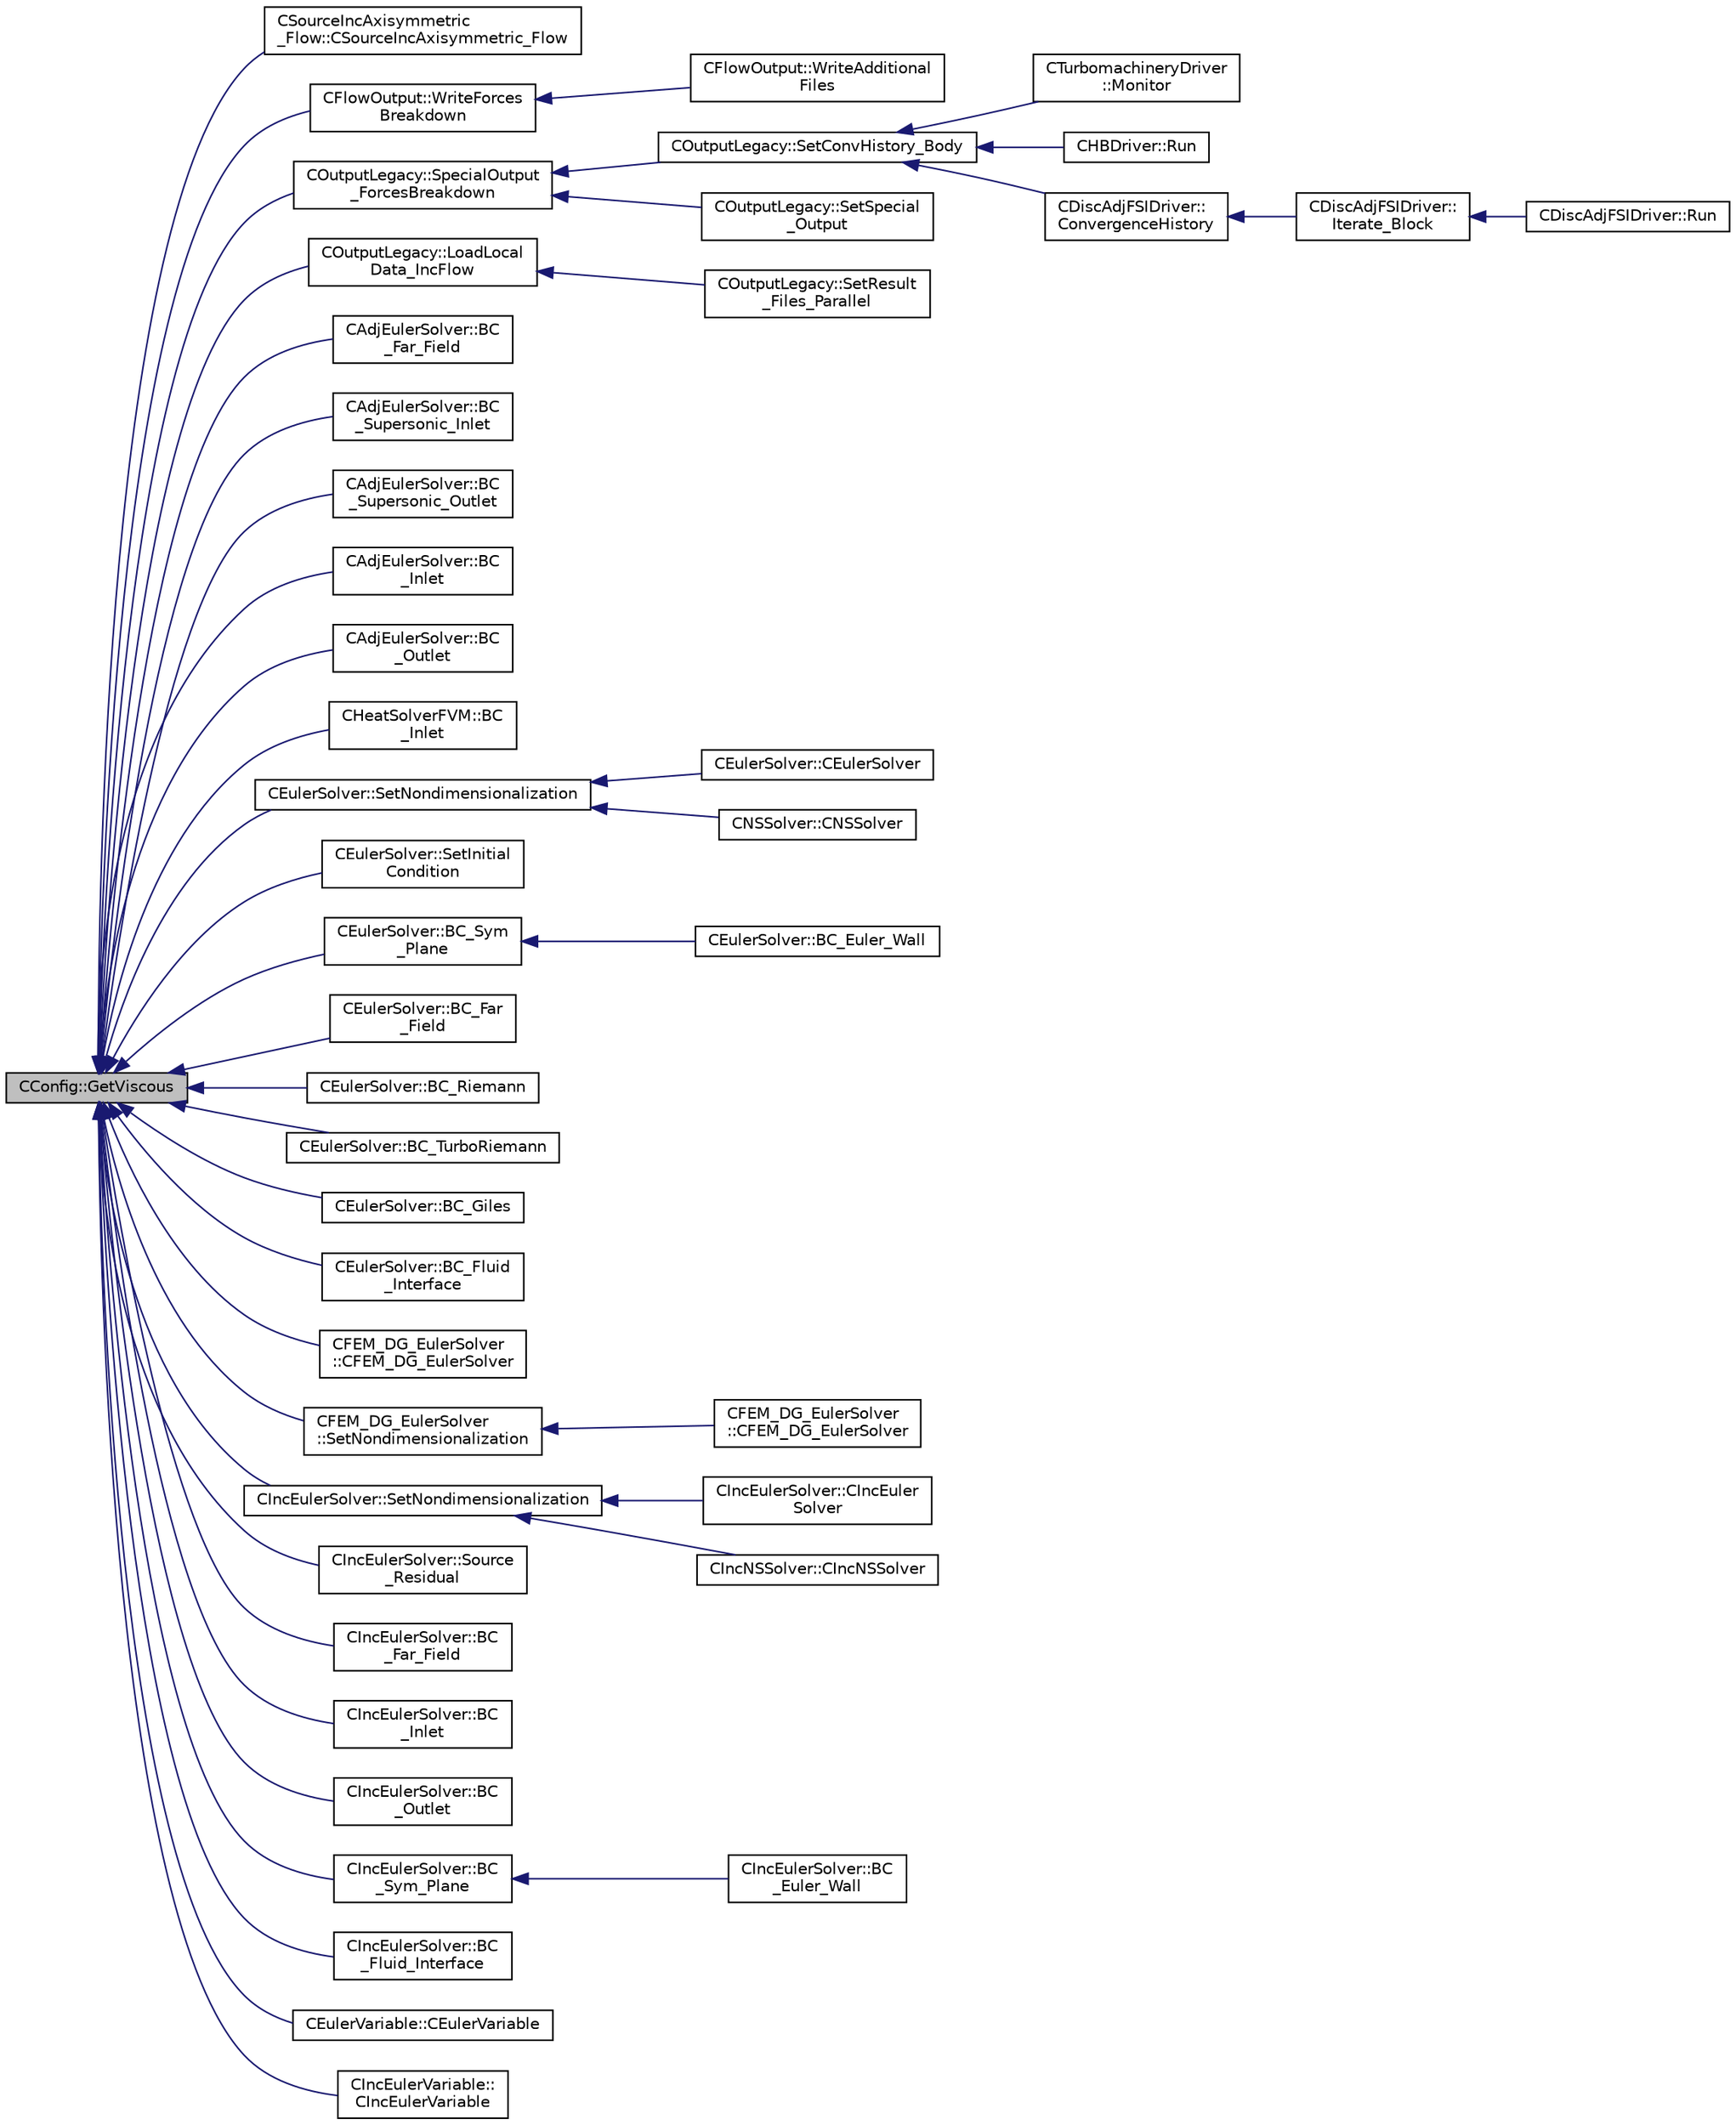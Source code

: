 digraph "CConfig::GetViscous"
{
  edge [fontname="Helvetica",fontsize="10",labelfontname="Helvetica",labelfontsize="10"];
  node [fontname="Helvetica",fontsize="10",shape=record];
  rankdir="LR";
  Node13511 [label="CConfig::GetViscous",height=0.2,width=0.4,color="black", fillcolor="grey75", style="filled", fontcolor="black"];
  Node13511 -> Node13512 [dir="back",color="midnightblue",fontsize="10",style="solid",fontname="Helvetica"];
  Node13512 [label="CSourceIncAxisymmetric\l_Flow::CSourceIncAxisymmetric_Flow",height=0.2,width=0.4,color="black", fillcolor="white", style="filled",URL="$class_c_source_inc_axisymmetric___flow.html#a5d6e7965a28c69930bec109fd5f99cb8",tooltip="Constructor of the class. "];
  Node13511 -> Node13513 [dir="back",color="midnightblue",fontsize="10",style="solid",fontname="Helvetica"];
  Node13513 [label="CFlowOutput::WriteForces\lBreakdown",height=0.2,width=0.4,color="black", fillcolor="white", style="filled",URL="$class_c_flow_output.html#afacedef2006aa6fcf8c9a312b5f4430c",tooltip="Write the forces breakdown file. "];
  Node13513 -> Node13514 [dir="back",color="midnightblue",fontsize="10",style="solid",fontname="Helvetica"];
  Node13514 [label="CFlowOutput::WriteAdditional\lFiles",height=0.2,width=0.4,color="black", fillcolor="white", style="filled",URL="$class_c_flow_output.html#aaac3fb7b2575967b157c306065ab1ea8",tooltip="Write any additional files defined for the current solver. "];
  Node13511 -> Node13515 [dir="back",color="midnightblue",fontsize="10",style="solid",fontname="Helvetica"];
  Node13515 [label="COutputLegacy::SpecialOutput\l_ForcesBreakdown",height=0.2,width=0.4,color="black", fillcolor="white", style="filled",URL="$class_c_output_legacy.html#ab1ca98c0c4b16e9b75f06744e10d47c8",tooltip="Write the history file and the convergence on the screen for serial computations. ..."];
  Node13515 -> Node13516 [dir="back",color="midnightblue",fontsize="10",style="solid",fontname="Helvetica"];
  Node13516 [label="COutputLegacy::SetConvHistory_Body",height=0.2,width=0.4,color="black", fillcolor="white", style="filled",URL="$class_c_output_legacy.html#a217cc0d778a3828499189a9debee47c6",tooltip="Write the history file and the convergence on the screen for serial computations. ..."];
  Node13516 -> Node13517 [dir="back",color="midnightblue",fontsize="10",style="solid",fontname="Helvetica"];
  Node13517 [label="CTurbomachineryDriver\l::Monitor",height=0.2,width=0.4,color="black", fillcolor="white", style="filled",URL="$class_c_turbomachinery_driver.html#a41d7b50bbacef68eb5436293ebb2da4f",tooltip="Monitor the computation. "];
  Node13516 -> Node13518 [dir="back",color="midnightblue",fontsize="10",style="solid",fontname="Helvetica"];
  Node13518 [label="CHBDriver::Run",height=0.2,width=0.4,color="black", fillcolor="white", style="filled",URL="$class_c_h_b_driver.html#a98c0448a8e0404845ee54e25b62eaea9",tooltip="Run a single iteration of a Harmonic Balance problem. "];
  Node13516 -> Node13519 [dir="back",color="midnightblue",fontsize="10",style="solid",fontname="Helvetica"];
  Node13519 [label="CDiscAdjFSIDriver::\lConvergenceHistory",height=0.2,width=0.4,color="black", fillcolor="white", style="filled",URL="$class_c_disc_adj_f_s_i_driver.html#a139dfa2442613879f2b15f28a09c2bd5",tooltip="Output the convergence history. "];
  Node13519 -> Node13520 [dir="back",color="midnightblue",fontsize="10",style="solid",fontname="Helvetica"];
  Node13520 [label="CDiscAdjFSIDriver::\lIterate_Block",height=0.2,width=0.4,color="black", fillcolor="white", style="filled",URL="$class_c_disc_adj_f_s_i_driver.html#a84949f139fa795b7d34d6ff77e82eb5c",tooltip="Iterate a certain block for adjoint FSI - may be the whole set of variables or independent and subite..."];
  Node13520 -> Node13521 [dir="back",color="midnightblue",fontsize="10",style="solid",fontname="Helvetica"];
  Node13521 [label="CDiscAdjFSIDriver::Run",height=0.2,width=0.4,color="black", fillcolor="white", style="filled",URL="$class_c_disc_adj_f_s_i_driver.html#a2e965d6e9c4dcfc296077cae225cab21",tooltip="Run a Discrete Adjoint iteration for the FSI problem. "];
  Node13515 -> Node13522 [dir="back",color="midnightblue",fontsize="10",style="solid",fontname="Helvetica"];
  Node13522 [label="COutputLegacy::SetSpecial\l_Output",height=0.2,width=0.4,color="black", fillcolor="white", style="filled",URL="$class_c_output_legacy.html#ab087aa06a268f2a2b96ead0cd32c0c41",tooltip="Writes the special output files. "];
  Node13511 -> Node13523 [dir="back",color="midnightblue",fontsize="10",style="solid",fontname="Helvetica"];
  Node13523 [label="COutputLegacy::LoadLocal\lData_IncFlow",height=0.2,width=0.4,color="black", fillcolor="white", style="filled",URL="$class_c_output_legacy.html#a2d955089c8894a2eb795970f06e7900d",tooltip="Load the desired solution data into a structure used for parallel reordering and output file writing ..."];
  Node13523 -> Node13524 [dir="back",color="midnightblue",fontsize="10",style="solid",fontname="Helvetica"];
  Node13524 [label="COutputLegacy::SetResult\l_Files_Parallel",height=0.2,width=0.4,color="black", fillcolor="white", style="filled",URL="$class_c_output_legacy.html#a9e7832982d8237df4df455b027fd203b",tooltip="Writes and organizes the all the output files, except the history one, for parallel computations..."];
  Node13511 -> Node13525 [dir="back",color="midnightblue",fontsize="10",style="solid",fontname="Helvetica"];
  Node13525 [label="CAdjEulerSolver::BC\l_Far_Field",height=0.2,width=0.4,color="black", fillcolor="white", style="filled",URL="$class_c_adj_euler_solver.html#a67685dedf5d4651cb25fbf3fc0440d24",tooltip="Impose the boundary condition to the far field using characteristics. "];
  Node13511 -> Node13526 [dir="back",color="midnightblue",fontsize="10",style="solid",fontname="Helvetica"];
  Node13526 [label="CAdjEulerSolver::BC\l_Supersonic_Inlet",height=0.2,width=0.4,color="black", fillcolor="white", style="filled",URL="$class_c_adj_euler_solver.html#ab5c6ba919fde8e3e473f485bb06b2e9c",tooltip="Impose the supersonic inlet boundary condition. "];
  Node13511 -> Node13527 [dir="back",color="midnightblue",fontsize="10",style="solid",fontname="Helvetica"];
  Node13527 [label="CAdjEulerSolver::BC\l_Supersonic_Outlet",height=0.2,width=0.4,color="black", fillcolor="white", style="filled",URL="$class_c_adj_euler_solver.html#a58543ab410a218129586869573316437",tooltip="Impose the supersonic outlet boundary condition. "];
  Node13511 -> Node13528 [dir="back",color="midnightblue",fontsize="10",style="solid",fontname="Helvetica"];
  Node13528 [label="CAdjEulerSolver::BC\l_Inlet",height=0.2,width=0.4,color="black", fillcolor="white", style="filled",URL="$class_c_adj_euler_solver.html#a29398c2203511586508ff9d43e894e41",tooltip="Impose the inlet boundary condition. "];
  Node13511 -> Node13529 [dir="back",color="midnightblue",fontsize="10",style="solid",fontname="Helvetica"];
  Node13529 [label="CAdjEulerSolver::BC\l_Outlet",height=0.2,width=0.4,color="black", fillcolor="white", style="filled",URL="$class_c_adj_euler_solver.html#a0b3408be5adebd52b79bd3c5227cbe9d",tooltip="Impose the outlet boundary condition. "];
  Node13511 -> Node13530 [dir="back",color="midnightblue",fontsize="10",style="solid",fontname="Helvetica"];
  Node13530 [label="CHeatSolverFVM::BC\l_Inlet",height=0.2,width=0.4,color="black", fillcolor="white", style="filled",URL="$class_c_heat_solver_f_v_m.html#a3b0b87693870e1b9cf5a16aa644aae8d",tooltip="Impose the inlet boundary condition. "];
  Node13511 -> Node13531 [dir="back",color="midnightblue",fontsize="10",style="solid",fontname="Helvetica"];
  Node13531 [label="CEulerSolver::SetNondimensionalization",height=0.2,width=0.4,color="black", fillcolor="white", style="filled",URL="$class_c_euler_solver.html#a1c633d6e77fefb2e76308e2ba0af0c2c",tooltip="Set the solver nondimensionalization. "];
  Node13531 -> Node13532 [dir="back",color="midnightblue",fontsize="10",style="solid",fontname="Helvetica"];
  Node13532 [label="CEulerSolver::CEulerSolver",height=0.2,width=0.4,color="black", fillcolor="white", style="filled",URL="$class_c_euler_solver.html#ae1e74218b4e943111b100d7ddcbd4db9"];
  Node13531 -> Node13533 [dir="back",color="midnightblue",fontsize="10",style="solid",fontname="Helvetica"];
  Node13533 [label="CNSSolver::CNSSolver",height=0.2,width=0.4,color="black", fillcolor="white", style="filled",URL="$class_c_n_s_solver.html#a2a8ad49c42b4546696e631cf44b7788b"];
  Node13511 -> Node13534 [dir="back",color="midnightblue",fontsize="10",style="solid",fontname="Helvetica"];
  Node13534 [label="CEulerSolver::SetInitial\lCondition",height=0.2,width=0.4,color="black", fillcolor="white", style="filled",URL="$class_c_euler_solver.html#acd432e102632a115b8a1821f58b21340",tooltip="Set the initial condition for the Euler Equations. "];
  Node13511 -> Node13535 [dir="back",color="midnightblue",fontsize="10",style="solid",fontname="Helvetica"];
  Node13535 [label="CEulerSolver::BC_Sym\l_Plane",height=0.2,width=0.4,color="black", fillcolor="white", style="filled",URL="$class_c_euler_solver.html#a71ca5f93ed7a83463e87d5b4c27dc345",tooltip="Impose the symmetry boundary condition using the residual. "];
  Node13535 -> Node13536 [dir="back",color="midnightblue",fontsize="10",style="solid",fontname="Helvetica"];
  Node13536 [label="CEulerSolver::BC_Euler_Wall",height=0.2,width=0.4,color="black", fillcolor="white", style="filled",URL="$class_c_euler_solver.html#ad8509337406d93d81c7f11fbf32d0243",tooltip="Impose via the residual the Euler wall boundary condition. "];
  Node13511 -> Node13537 [dir="back",color="midnightblue",fontsize="10",style="solid",fontname="Helvetica"];
  Node13537 [label="CEulerSolver::BC_Far\l_Field",height=0.2,width=0.4,color="black", fillcolor="white", style="filled",URL="$class_c_euler_solver.html#a3cb64b1356f6c0dd43c08df012d99f01",tooltip="Impose the far-field boundary condition using characteristics. "];
  Node13511 -> Node13538 [dir="back",color="midnightblue",fontsize="10",style="solid",fontname="Helvetica"];
  Node13538 [label="CEulerSolver::BC_Riemann",height=0.2,width=0.4,color="black", fillcolor="white", style="filled",URL="$class_c_euler_solver.html#a22c21d18fa626d489db9a387234bd9d0",tooltip="Impose the boundary condition using characteristic recostruction. "];
  Node13511 -> Node13539 [dir="back",color="midnightblue",fontsize="10",style="solid",fontname="Helvetica"];
  Node13539 [label="CEulerSolver::BC_TurboRiemann",height=0.2,width=0.4,color="black", fillcolor="white", style="filled",URL="$class_c_euler_solver.html#a0066305803a18511fb89b8951f4e4866",tooltip="Impose the boundary condition using characteristic recostruction. "];
  Node13511 -> Node13540 [dir="back",color="midnightblue",fontsize="10",style="solid",fontname="Helvetica"];
  Node13540 [label="CEulerSolver::BC_Giles",height=0.2,width=0.4,color="black", fillcolor="white", style="filled",URL="$class_c_euler_solver.html#aa4c3988e3ce0c18460b5c069650c57b0",tooltip="Impose the boundary condition using characteristic recostruction. "];
  Node13511 -> Node13541 [dir="back",color="midnightblue",fontsize="10",style="solid",fontname="Helvetica"];
  Node13541 [label="CEulerSolver::BC_Fluid\l_Interface",height=0.2,width=0.4,color="black", fillcolor="white", style="filled",URL="$class_c_euler_solver.html#accb01b3402a9de5c1c23fdaef60c831f",tooltip="Impose the interface state across sliding meshes. "];
  Node13511 -> Node13542 [dir="back",color="midnightblue",fontsize="10",style="solid",fontname="Helvetica"];
  Node13542 [label="CFEM_DG_EulerSolver\l::CFEM_DG_EulerSolver",height=0.2,width=0.4,color="black", fillcolor="white", style="filled",URL="$class_c_f_e_m___d_g___euler_solver.html#a677fa998b78bd489a3f8bee0d56623dd"];
  Node13511 -> Node13543 [dir="back",color="midnightblue",fontsize="10",style="solid",fontname="Helvetica"];
  Node13543 [label="CFEM_DG_EulerSolver\l::SetNondimensionalization",height=0.2,width=0.4,color="black", fillcolor="white", style="filled",URL="$class_c_f_e_m___d_g___euler_solver.html#a31316dc2fe564329d9bb372961b10a3a",tooltip="Set the fluid solver nondimensionalization. "];
  Node13543 -> Node13544 [dir="back",color="midnightblue",fontsize="10",style="solid",fontname="Helvetica"];
  Node13544 [label="CFEM_DG_EulerSolver\l::CFEM_DG_EulerSolver",height=0.2,width=0.4,color="black", fillcolor="white", style="filled",URL="$class_c_f_e_m___d_g___euler_solver.html#a70d30ef9e7cd7620d54ec73f4b1ed28c"];
  Node13511 -> Node13545 [dir="back",color="midnightblue",fontsize="10",style="solid",fontname="Helvetica"];
  Node13545 [label="CIncEulerSolver::SetNondimensionalization",height=0.2,width=0.4,color="black", fillcolor="white", style="filled",URL="$class_c_inc_euler_solver.html#a2cffaa24417cb3803d36d38b3874d6d0",tooltip="Set the solver nondimensionalization. "];
  Node13545 -> Node13546 [dir="back",color="midnightblue",fontsize="10",style="solid",fontname="Helvetica"];
  Node13546 [label="CIncEulerSolver::CIncEuler\lSolver",height=0.2,width=0.4,color="black", fillcolor="white", style="filled",URL="$class_c_inc_euler_solver.html#a91f644b8f9a00215bac5bcd31dfc06d8"];
  Node13545 -> Node13547 [dir="back",color="midnightblue",fontsize="10",style="solid",fontname="Helvetica"];
  Node13547 [label="CIncNSSolver::CIncNSSolver",height=0.2,width=0.4,color="black", fillcolor="white", style="filled",URL="$class_c_inc_n_s_solver.html#a82152ac7e91fb1c5c073d98a1f08e2aa"];
  Node13511 -> Node13548 [dir="back",color="midnightblue",fontsize="10",style="solid",fontname="Helvetica"];
  Node13548 [label="CIncEulerSolver::Source\l_Residual",height=0.2,width=0.4,color="black", fillcolor="white", style="filled",URL="$class_c_inc_euler_solver.html#aaa52f2305bb8f93d51fd0910c1ddeec9",tooltip="Source term integration. "];
  Node13511 -> Node13549 [dir="back",color="midnightblue",fontsize="10",style="solid",fontname="Helvetica"];
  Node13549 [label="CIncEulerSolver::BC\l_Far_Field",height=0.2,width=0.4,color="black", fillcolor="white", style="filled",URL="$class_c_inc_euler_solver.html#abd738a529f7f77c97587c6785b0f40d3",tooltip="Impose the far-field boundary condition using characteristics. "];
  Node13511 -> Node13550 [dir="back",color="midnightblue",fontsize="10",style="solid",fontname="Helvetica"];
  Node13550 [label="CIncEulerSolver::BC\l_Inlet",height=0.2,width=0.4,color="black", fillcolor="white", style="filled",URL="$class_c_inc_euler_solver.html#a318f79c279e467bbea21276ccd08ca92",tooltip="Impose a subsonic inlet boundary condition. "];
  Node13511 -> Node13551 [dir="back",color="midnightblue",fontsize="10",style="solid",fontname="Helvetica"];
  Node13551 [label="CIncEulerSolver::BC\l_Outlet",height=0.2,width=0.4,color="black", fillcolor="white", style="filled",URL="$class_c_inc_euler_solver.html#aa64170c7c7a237d0c7427a8359c2967a",tooltip="Impose the outlet boundary condition. "];
  Node13511 -> Node13552 [dir="back",color="midnightblue",fontsize="10",style="solid",fontname="Helvetica"];
  Node13552 [label="CIncEulerSolver::BC\l_Sym_Plane",height=0.2,width=0.4,color="black", fillcolor="white", style="filled",URL="$class_c_inc_euler_solver.html#aeba8d18ef3cf25b277fa28c4865746f2",tooltip="Impose the symmetry boundary condition using the residual. "];
  Node13552 -> Node13553 [dir="back",color="midnightblue",fontsize="10",style="solid",fontname="Helvetica"];
  Node13553 [label="CIncEulerSolver::BC\l_Euler_Wall",height=0.2,width=0.4,color="black", fillcolor="white", style="filled",URL="$class_c_inc_euler_solver.html#a81fb399877303596f6487b890a351036",tooltip="Impose via the residual the Euler wall boundary condition. "];
  Node13511 -> Node13554 [dir="back",color="midnightblue",fontsize="10",style="solid",fontname="Helvetica"];
  Node13554 [label="CIncEulerSolver::BC\l_Fluid_Interface",height=0.2,width=0.4,color="black", fillcolor="white", style="filled",URL="$class_c_inc_euler_solver.html#aea0b5dfbda9ea8d1f475d35be5e851a0",tooltip="Impose the interface state across sliding meshes. "];
  Node13511 -> Node13555 [dir="back",color="midnightblue",fontsize="10",style="solid",fontname="Helvetica"];
  Node13555 [label="CEulerVariable::CEulerVariable",height=0.2,width=0.4,color="black", fillcolor="white", style="filled",URL="$class_c_euler_variable.html#ade86db4d9a252b44f78b869d4b92f8c4",tooltip="Constructor of the class. "];
  Node13511 -> Node13556 [dir="back",color="midnightblue",fontsize="10",style="solid",fontname="Helvetica"];
  Node13556 [label="CIncEulerVariable::\lCIncEulerVariable",height=0.2,width=0.4,color="black", fillcolor="white", style="filled",URL="$class_c_inc_euler_variable.html#ad2ad42fd59f16e9e7172eeec61b57ffb",tooltip="Constructor of the class. "];
}
